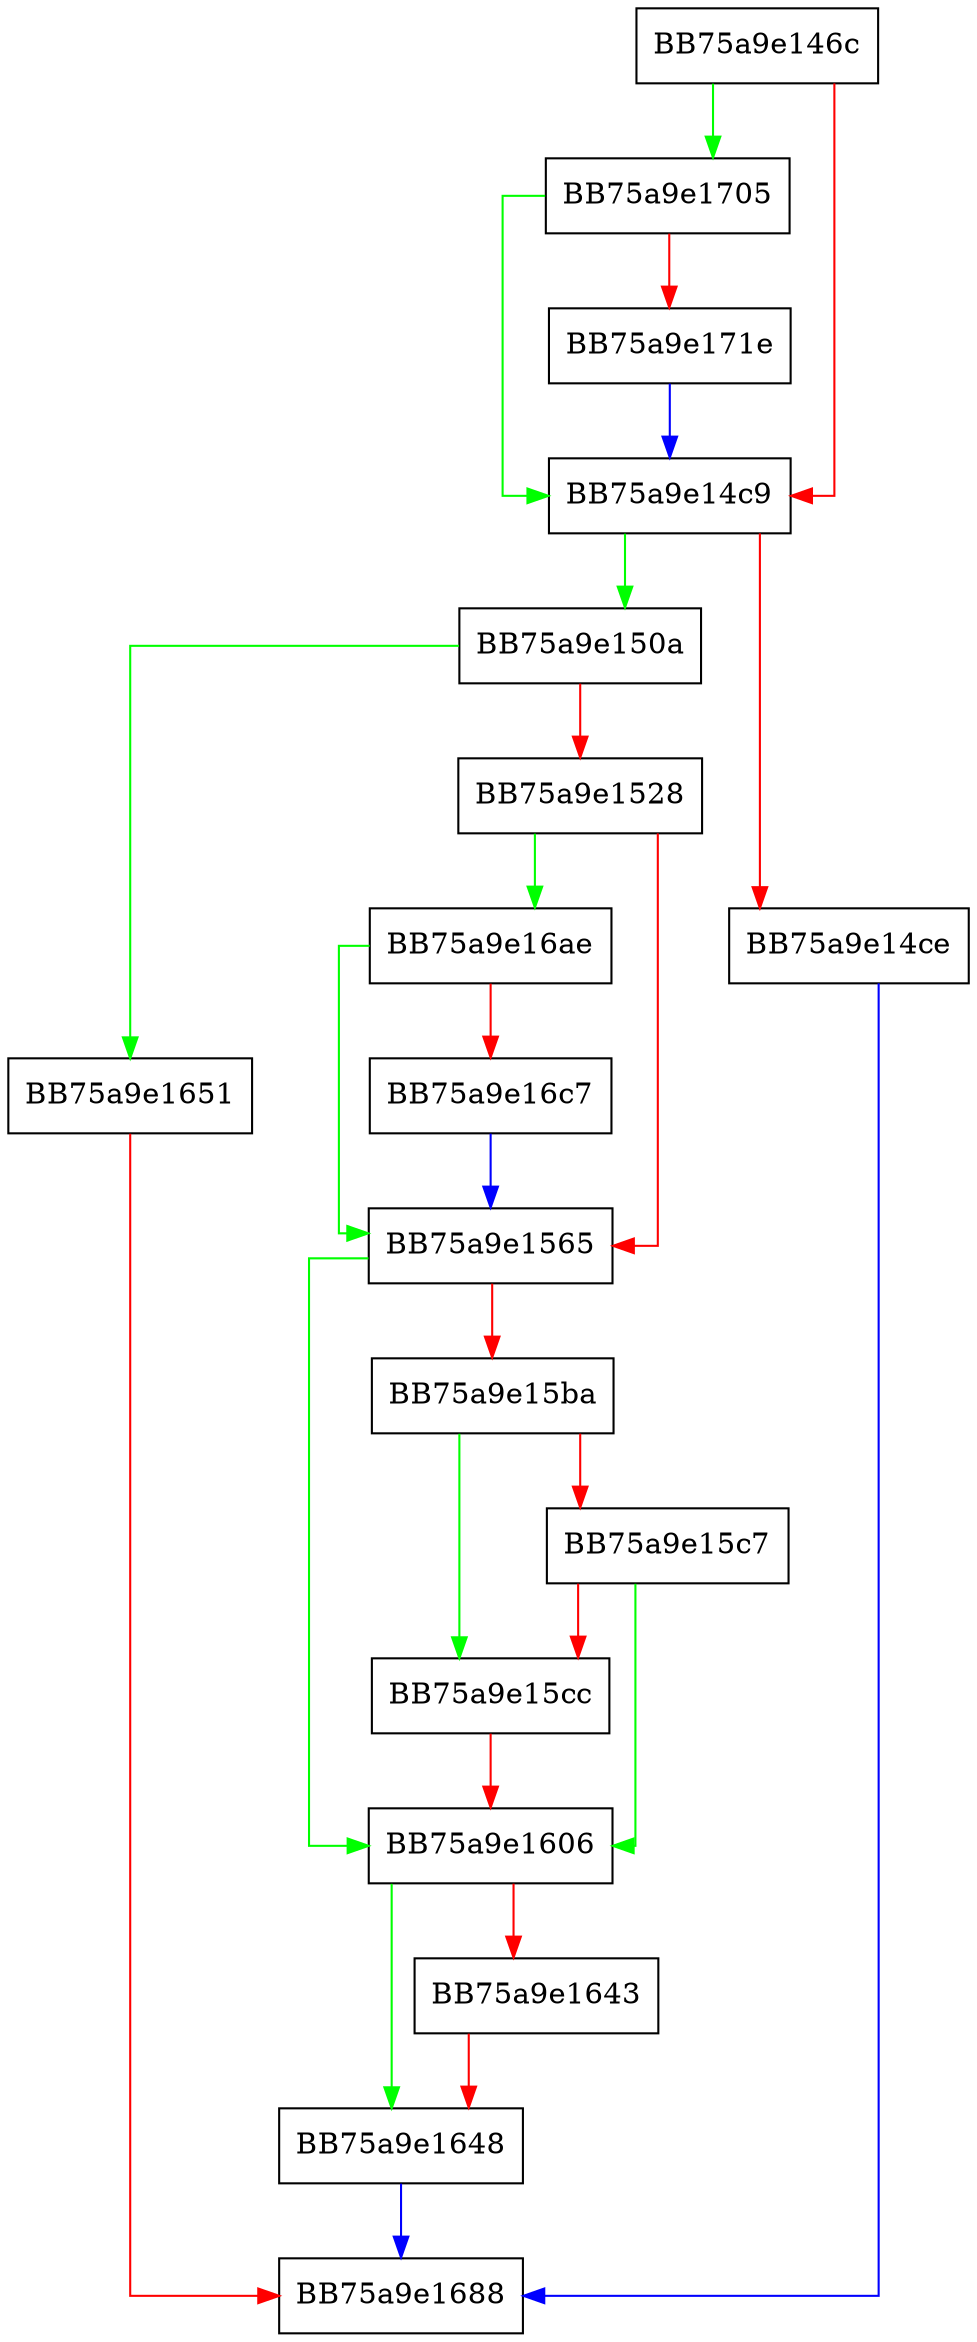 digraph get_last_status_description {
  node [shape="box"];
  graph [splines=ortho];
  BB75a9e146c -> BB75a9e1705 [color="green"];
  BB75a9e146c -> BB75a9e14c9 [color="red"];
  BB75a9e14c9 -> BB75a9e150a [color="green"];
  BB75a9e14c9 -> BB75a9e14ce [color="red"];
  BB75a9e14ce -> BB75a9e1688 [color="blue"];
  BB75a9e150a -> BB75a9e1651 [color="green"];
  BB75a9e150a -> BB75a9e1528 [color="red"];
  BB75a9e1528 -> BB75a9e16ae [color="green"];
  BB75a9e1528 -> BB75a9e1565 [color="red"];
  BB75a9e1565 -> BB75a9e1606 [color="green"];
  BB75a9e1565 -> BB75a9e15ba [color="red"];
  BB75a9e15ba -> BB75a9e15cc [color="green"];
  BB75a9e15ba -> BB75a9e15c7 [color="red"];
  BB75a9e15c7 -> BB75a9e1606 [color="green"];
  BB75a9e15c7 -> BB75a9e15cc [color="red"];
  BB75a9e15cc -> BB75a9e1606 [color="red"];
  BB75a9e1606 -> BB75a9e1648 [color="green"];
  BB75a9e1606 -> BB75a9e1643 [color="red"];
  BB75a9e1643 -> BB75a9e1648 [color="red"];
  BB75a9e1648 -> BB75a9e1688 [color="blue"];
  BB75a9e1651 -> BB75a9e1688 [color="red"];
  BB75a9e16ae -> BB75a9e1565 [color="green"];
  BB75a9e16ae -> BB75a9e16c7 [color="red"];
  BB75a9e16c7 -> BB75a9e1565 [color="blue"];
  BB75a9e1705 -> BB75a9e14c9 [color="green"];
  BB75a9e1705 -> BB75a9e171e [color="red"];
  BB75a9e171e -> BB75a9e14c9 [color="blue"];
}